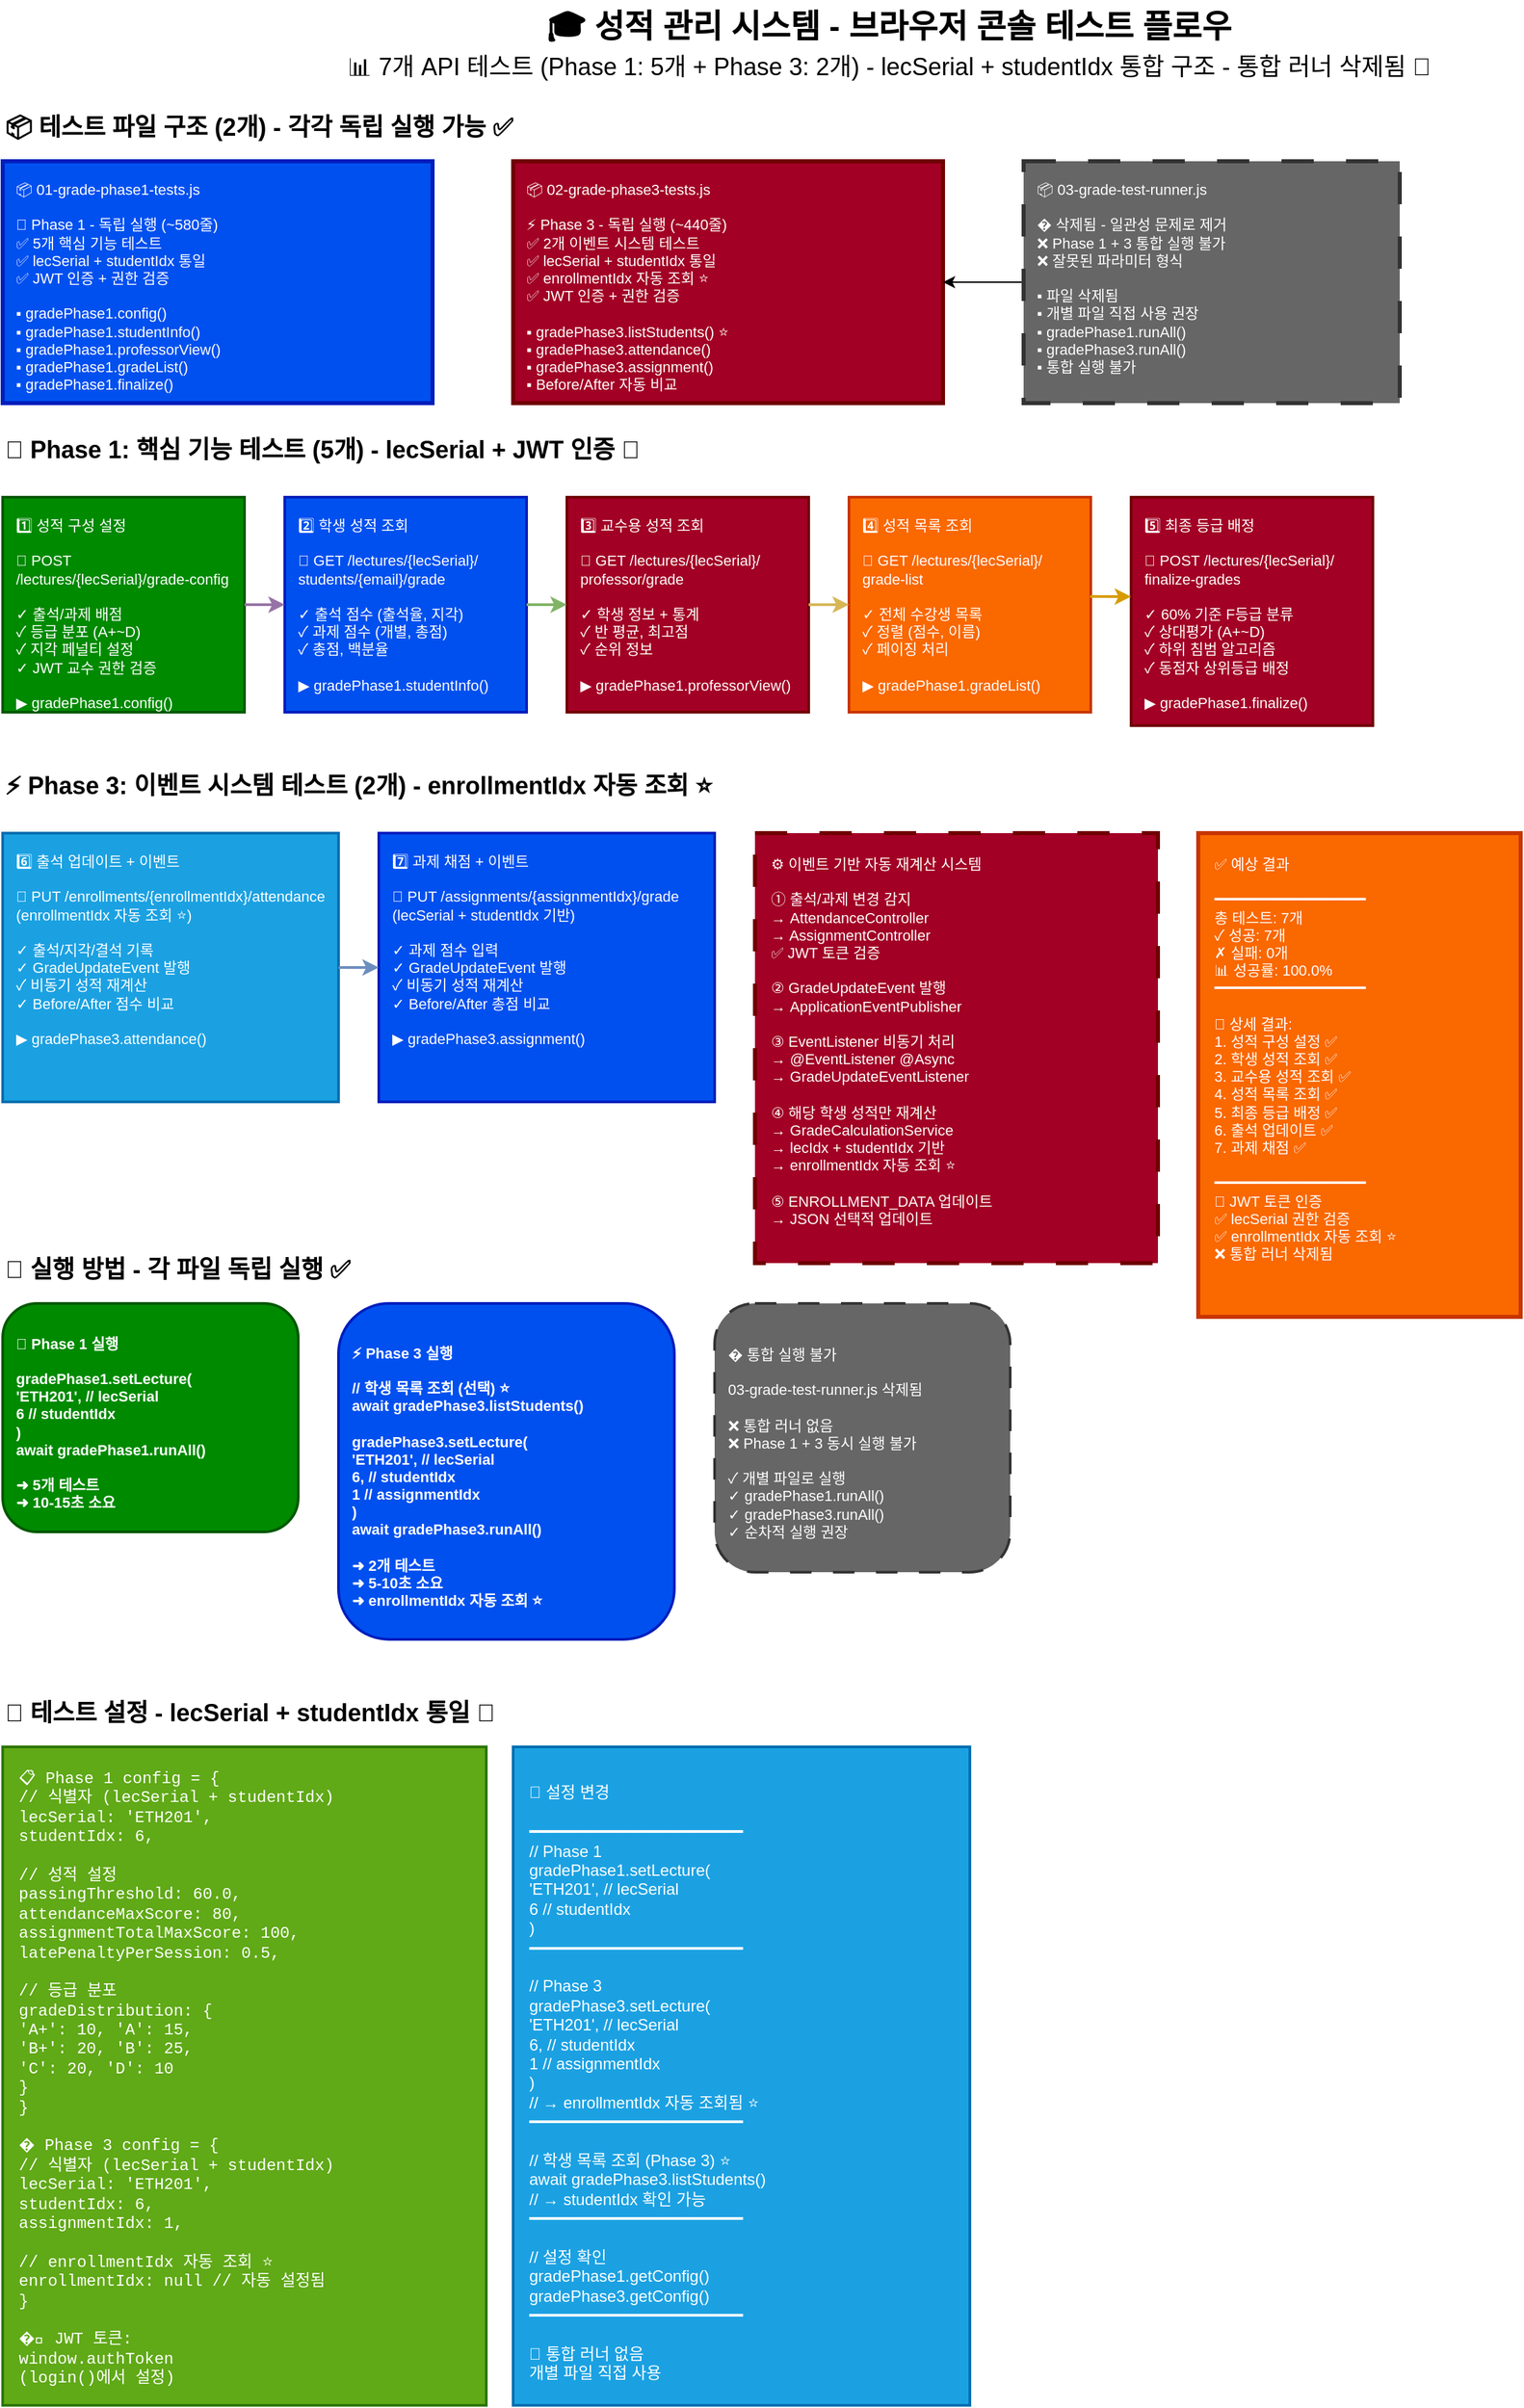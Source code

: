 <mxfile version="28.2.7">
  <diagram name="테스트플로우" id="test-flow">
    <mxGraphModel dx="1426" dy="777" grid="1" gridSize="10" guides="1" tooltips="1" connect="1" arrows="1" fold="1" page="1" pageScale="1" pageWidth="1400" pageHeight="1100" background="light-dark(#FFFFFF,#FFFFFF)" math="0" shadow="0">
      <root>
        <mxCell id="0" />
        <mxCell id="1" parent="0" />
        <mxCell id="title" value="🎓 성적 관리 시스템 - 브라우저 콘솔 테스트 플로우" style="text;html=1;strokeColor=none;fillColor=none;align=center;verticalAlign=middle;whiteSpace=wrap;rounded=0;fontSize=24;fontStyle=1;fontColor=light-dark(#000000,#000000);" parent="1" vertex="1">
          <mxGeometry x="300" y="20" width="800" height="40" as="geometry" />
        </mxCell>
        <mxCell id="subtitle" value="📊 7개 API 테스트 (Phase 1: 5개 + Phase 3: 2개) - lecSerial + studentIdx 통합 구조 - 통합 러너 삭제됨 🚫" style="text;html=1;strokeColor=none;fillColor=none;align=center;verticalAlign=middle;whiteSpace=wrap;rounded=0;fontSize=18;fontColor=light-dark(#000000,#000000);labelBackgroundColor=none;" parent="1" vertex="1">
          <mxGeometry x="270" y="60" width="860" height="20" as="geometry" />
        </mxCell>
        <mxCell id="module-title" value="📦 테스트 파일 구조 (2개) - 각각 독립 실행 가능 ✅" style="text;html=1;strokeColor=none;fillColor=none;align=left;verticalAlign=middle;whiteSpace=wrap;rounded=0;fontSize=18;fontStyle=1;fontColor=light-dark(#000000,#000000);" parent="1" vertex="1">
          <mxGeometry x="40" y="100" width="550" height="30" as="geometry" />
        </mxCell>
        <mxCell id="module1" value="📦 01-grade-phase1-tests.js&#xa;&#xa;🎯 Phase 1 - 독립 실행 (~580줄)&#xa;✅ 5개 핵심 기능 테스트&#xa;✅ lecSerial + studentIdx 통일&#xa;✅ JWT 인증 + 권한 검증&#xa;&#xa;▪ gradePhase1.config()&#xa;▪ gradePhase1.studentInfo()&#xa;▪ gradePhase1.professorView()&#xa;▪ gradePhase1.gradeList()&#xa;▪ gradePhase1.finalize()" style="rounded=0;whiteSpace=wrap;html=1;fillColor=#0050ef;strokeColor=#001DBC;strokeWidth=3;fontSize=11;align=left;verticalAlign=top;fontColor=#ffffff;spacingLeft=8;spacingTop=8;" parent="1" vertex="1">
          <mxGeometry x="40" y="140" width="320" height="180" as="geometry" />
        </mxCell>
        <mxCell id="module2" value="📦 02-grade-phase3-tests.js&#xa;&#xa;⚡ Phase 3 - 독립 실행 (~440줄)&#xa;✅ 2개 이벤트 시스템 테스트&#xa;✅ lecSerial + studentIdx 통일&#xa;✅ enrollmentIdx 자동 조회 ⭐&#xa;✅ JWT 인증 + 권한 검증&#xa;&#xa;▪ gradePhase3.listStudents() ⭐&#xa;▪ gradePhase3.attendance()&#xa;▪ gradePhase3.assignment()&#xa;▪ Before/After 자동 비교" style="rounded=0;whiteSpace=wrap;html=1;fillColor=#a20025;strokeColor=#6F0000;strokeWidth=3;fontSize=11;align=left;verticalAlign=top;fontColor=#ffffff;spacingLeft=8;spacingTop=8;" parent="1" vertex="1">
          <mxGeometry x="420" y="140" width="320" height="180" as="geometry" />
        </mxCell>
        <mxCell id="7sI1dyFYDF2QiaqFFNdB-1" value="" style="edgeStyle=orthogonalEdgeStyle;rounded=0;orthogonalLoop=1;jettySize=auto;html=1;" parent="1" source="module3" target="module2" edge="1">
          <mxGeometry relative="1" as="geometry" />
        </mxCell>
        <mxCell id="module3" value="📦 03-grade-test-runner.js&#xa;&#xa;� 삭제됨 - 일관성 문제로 제거&#xa;❌ Phase 1 + 3 통합 실행 불가&#xa;❌ 잘못된 파라미터 형식&#xa;&#xa;▪ 파일 삭제됨&#xa;▪ 개별 파일 직접 사용 권장&#xa;▪ gradePhase1.runAll()&#xa;▪ gradePhase3.runAll()&#xa;▪ 통합 실행 불가" style="rounded=0;whiteSpace=wrap;html=1;fillColor=#666666;strokeColor=#333333;strokeWidth=3;fontSize=11;align=left;verticalAlign=top;fontColor=#ffffff;spacingLeft=8;spacingTop=8;dashed=1;dashPattern=8 8;" parent="1" vertex="1">
          <mxGeometry x="800" y="140" width="280" height="180" as="geometry" />
        </mxCell>
        <mxCell id="phase1-title" value="🎯 Phase 1: 핵심 기능 테스트 (5개) - lecSerial + JWT 인증 🔐" style="text;html=1;strokeColor=none;fillColor=none;align=left;verticalAlign=middle;whiteSpace=wrap;rounded=0;fontSize=18;fontStyle=1;fontColor=light-dark(#000000,#000000);" parent="1" vertex="1">
          <mxGeometry x="40" y="340" width="600" height="30" as="geometry" />
        </mxCell>
        <mxCell id="test1" value="1️⃣ 성적 구성 설정&#xa;&#xa;📡 POST /lectures/{lecSerial}/grade-config&#xa;&#xa;✓ 출석/과제 배점&#xa;✓ 등급 분포 (A+~D)&#xa;✓ 지각 페널티 설정&#xa;✓ JWT 교수 권한 검증&#xa;&#xa;▶ gradePhase1.config()" style="rounded=0;whiteSpace=wrap;html=1;fillColor=#008a00;strokeColor=#005700;strokeWidth=2;fontSize=11;align=left;verticalAlign=top;fontColor=#ffffff;spacingLeft=8;spacingTop=8;" parent="1" vertex="1">
          <mxGeometry x="40" y="390" width="180" height="160" as="geometry" />
        </mxCell>
        <mxCell id="test2" value="2️⃣ 학생 성적 조회&#xa;&#xa;📡 GET /lectures/{lecSerial}/&#xa;    students/{email}/grade&#xa;&#xa;✓ 출석 점수 (출석율, 지각)&#xa;✓ 과제 점수 (개별, 총점)&#xa;✓ 총점, 백분율&#xa;&#xa;▶ gradePhase1.studentInfo()" style="rounded=0;whiteSpace=wrap;html=1;fillColor=#0050ef;strokeColor=#001DBC;strokeWidth=2;fontSize=11;align=left;verticalAlign=top;fontColor=#ffffff;spacingLeft=8;spacingTop=8;" parent="1" vertex="1">
          <mxGeometry x="250" y="390" width="180" height="160" as="geometry" />
        </mxCell>
        <mxCell id="test3" value="3️⃣ 교수용 성적 조회&#xa;&#xa;📡 GET /lectures/{lecSerial}/&#xa;    professor/grade&#xa;&#xa;✓ 학생 정보 + 통계&#xa;✓ 반 평균, 최고점&#xa;✓ 순위 정보&#xa;&#xa;▶ gradePhase1.professorView()" style="rounded=0;whiteSpace=wrap;html=1;fillColor=#a20025;strokeColor=#6F0000;strokeWidth=2;fontSize=11;align=left;verticalAlign=top;fontColor=#ffffff;spacingLeft=8;spacingTop=8;" parent="1" vertex="1">
          <mxGeometry x="460" y="390" width="180" height="160" as="geometry" />
        </mxCell>
        <mxCell id="test4" value="4️⃣ 성적 목록 조회&#xa;&#xa;📡 GET /lectures/{lecSerial}/&#xa;    grade-list&#xa;&#xa;✓ 전체 수강생 목록&#xa;✓ 정렬 (점수, 이름)&#xa;✓ 페이징 처리&#xa;&#xa;▶ gradePhase1.gradeList()" style="rounded=0;whiteSpace=wrap;html=1;fillColor=#fa6800;strokeColor=#C73500;strokeWidth=2;fontSize=11;align=left;verticalAlign=top;fontColor=#ffffff;spacingLeft=8;spacingTop=8;" parent="1" vertex="1">
          <mxGeometry x="670" y="390" width="180" height="160" as="geometry" />
        </mxCell>
        <mxCell id="test5" value="5️⃣ 최종 등급 배정&#xa;&#xa;📡 POST /lectures/{lecSerial}/&#xa;     finalize-grades&#xa;&#xa;✓ 60% 기준 F등급 분류&#xa;✓ 상대평가 (A+~D)&#xa;✓ 하위 침범 알고리즘&#xa;✓ 동점자 상위등급 배정&#xa;&#xa;▶ gradePhase1.finalize()" style="rounded=0;whiteSpace=wrap;html=1;fillColor=#a20025;strokeColor=#6F0000;strokeWidth=2;fontSize=11;align=left;verticalAlign=top;fontColor=#ffffff;spacingLeft=8;spacingTop=8;" parent="1" vertex="1">
          <mxGeometry x="880" y="390" width="180" height="170" as="geometry" />
        </mxCell>
        <mxCell id="phase3-title" value="⚡ Phase 3: 이벤트 시스템 테스트 (2개) - enrollmentIdx 자동 조회 ⭐" style="text;html=1;strokeColor=none;fillColor=none;align=left;verticalAlign=middle;whiteSpace=wrap;rounded=0;fontSize=18;fontStyle=1;fontColor=light-dark(#000000,#000000);" parent="1" vertex="1">
          <mxGeometry x="40" y="590" width="700" height="30" as="geometry" />
        </mxCell>
        <mxCell id="test6" value="6️⃣ 출석 업데이트 + 이벤트&#xa;&#xa;📡 PUT /enrollments/{enrollmentIdx}/attendance&#xa;   (enrollmentIdx 자동 조회 ⭐)&#xa;&#xa;✓ 출석/지각/결석 기록&#xa;✓ GradeUpdateEvent 발행&#xa;✓ 비동기 성적 재계산&#xa;✓ Before/After 점수 비교&#xa;&#xa;▶ gradePhase3.attendance()" style="rounded=0;whiteSpace=wrap;html=1;fillColor=#1ba1e2;strokeColor=#006EAF;strokeWidth=2;fontSize=11;align=left;verticalAlign=top;fontColor=#ffffff;spacingLeft=8;spacingTop=8;" parent="1" vertex="1">
          <mxGeometry x="40" y="640" width="250" height="200" as="geometry" />
        </mxCell>
        <mxCell id="test7" value="7️⃣ 과제 채점 + 이벤트&#xa;&#xa;📡 PUT /assignments/{assignmentIdx}/grade&#xa;   (lecSerial + studentIdx 기반)&#xa;&#xa;✓ 과제 점수 입력&#xa;✓ GradeUpdateEvent 발행&#xa;✓ 비동기 성적 재계산&#xa;✓ Before/After 총점 비교&#xa;&#xa;▶ gradePhase3.assignment()" style="rounded=0;whiteSpace=wrap;html=1;fillColor=#0050ef;strokeColor=#001DBC;strokeWidth=2;fontSize=11;align=left;verticalAlign=top;fontColor=#ffffff;spacingLeft=8;spacingTop=8;" parent="1" vertex="1">
          <mxGeometry x="320" y="640" width="250" height="200" as="geometry" />
        </mxCell>
        <mxCell id="event-box" value="⚙️ 이벤트 기반 자동 재계산 시스템&#xa;&#xa;① 출석/과제 변경 감지&#xa;   → AttendanceController&#xa;   → AssignmentController&#xa;   ✅ JWT 토큰 검증&#xa;&#xa;② GradeUpdateEvent 발행&#xa;   → ApplicationEventPublisher&#xa;&#xa;③ EventListener 비동기 처리&#xa;   → @EventListener @Async&#xa;   → GradeUpdateEventListener&#xa;&#xa;④ 해당 학생 성적만 재계산&#xa;   → GradeCalculationService&#xa;   → lecIdx + studentIdx 기반&#xa;   → enrollmentIdx 자동 조회 ⭐&#xa;&#xa;⑤ ENROLLMENT_DATA 업데이트&#xa;   → JSON 선택적 업데이트" style="rounded=0;whiteSpace=wrap;html=1;fillColor=#a20025;strokeColor=#6F0000;strokeWidth=3;fontSize=11;align=left;verticalAlign=top;fontColor=#ffffff;dashed=1;dashPattern=8 8;spacingLeft=10;spacingTop=10;" parent="1" vertex="1">
          <mxGeometry x="600" y="640" width="300" height="320" as="geometry" />
        </mxCell>
        <mxCell id="execution-title" value="🚀 실행 방법 - 각 파일 독립 실행 ✅" style="text;html=1;strokeColor=none;fillColor=none;align=left;verticalAlign=middle;whiteSpace=wrap;rounded=0;fontSize=18;fontStyle=1;fontColor=light-dark(#000000,#000000);" parent="1" vertex="1">
          <mxGeometry x="40" y="950" width="450" height="30" as="geometry" />
        </mxCell>
        <mxCell id="exec1" value="🎯 Phase 1 실행&#xa;&#xa;gradePhase1.setLecture(&#xa;  &#39;ETH201&#39;, // lecSerial&#xa;  6           // studentIdx&#xa;)&#xa;await gradePhase1.runAll()&#xa;&#xa;➜ 5개 테스트&#xa;➜ 10-15초 소요" style="rounded=1;whiteSpace=wrap;html=1;fillColor=#008a00;strokeColor=#005700;strokeWidth=2;fontSize=11;fontStyle=1;fontColor=#ffffff;spacingLeft=8;spacingTop=8;align=left;" parent="1" vertex="1">
          <mxGeometry x="40" y="990" width="220" height="170" as="geometry" />
        </mxCell>
        <mxCell id="exec2" value="⚡ Phase 3 실행&#xa;&#xa;// 학생 목록 조회 (선택) ⭐&#xa;await gradePhase3.listStudents()&#xa;&#xa;gradePhase3.setLecture(&#xa;  &#39;ETH201&#39;, // lecSerial&#xa;  6,          // studentIdx&#xa;  1           // assignmentIdx&#xa;)&#xa;await gradePhase3.runAll()&#xa;&#xa;➜ 2개 테스트&#xa;➜ 5-10초 소요&#xa;➜ enrollmentIdx 자동 조회 ⭐" style="rounded=1;whiteSpace=wrap;html=1;fillColor=#0050ef;strokeColor=#001DBC;strokeWidth=2;fontSize=11;fontStyle=1;fontColor=#ffffff;spacingLeft=8;spacingTop=8;align=left;" parent="1" vertex="1">
          <mxGeometry x="290" y="990" width="250" height="250" as="geometry" />
        </mxCell>
        <mxCell id="exec3" value="� 통합 실행 불가&#xa;&#xa;03-grade-test-runner.js 삭제됨&#xa;&#xa;❌ 통합 러너 없음&#xa;❌ Phase 1 + 3 동시 실행 불가&#xa;&#xa;✓ 개별 파일로 실행&#xa;✓ gradePhase1.runAll()&#xa;✓ gradePhase3.runAll()&#xa;✓ 순차적 실행 권장" style="rounded=1;whiteSpace=wrap;html=1;fillColor=#666666;strokeColor=#333333;strokeWidth=2;fontSize=11;align=left;fontColor=#ffffff;spacingLeft=8;spacingTop=8;dashed=1;dashPattern=8 8;" parent="1" vertex="1">
          <mxGeometry x="570" y="990" width="220" height="200" as="geometry" />
        </mxCell>
        <mxCell id="result-box" value="✅ 예상 결과&#xa;&#xa;━━━━━━━━━━━━━━━━━&#xa;총 테스트: 7개&#xa;✓ 성공: 7개&#xa;✗ 실패: 0개&#xa;📊 성공률: 100.0%&#xa;━━━━━━━━━━━━━━━━━&#xa;&#xa;📝 상세 결과:&#xa;   1. 성적 구성 설정 ✅&#xa;   2. 학생 성적 조회 ✅&#xa;   3. 교수용 성적 조회 ✅&#xa;   4. 성적 목록 조회 ✅&#xa;   5. 최종 등급 배정 ✅&#xa;   6. 출석 업데이트 ✅&#xa;   7. 과제 채점 ✅&#xa;&#xa;━━━━━━━━━━━━━━━━━&#xa;🔐 JWT 토큰 인증&#xa;✅ lecSerial 권한 검증&#xa;✅ enrollmentIdx 자동 조회 ⭐&#xa;❌ 통합 러너 삭제됨" style="rounded=0;whiteSpace=wrap;html=1;fillColor=#fa6800;strokeColor=#C73500;strokeWidth=3;fontSize=11;align=left;verticalAlign=top;fontColor=#ffffff;spacingLeft=10;spacingTop=10;" parent="1" vertex="1">
          <mxGeometry x="930" y="640" width="240" height="360" as="geometry" />
        </mxCell>
        <mxCell id="flow-arrow1" value="" style="endArrow=classic;html=1;rounded=0;strokeWidth=2;strokeColor=#9673A6;exitX=1;exitY=0.5;exitDx=0;exitDy=0;entryX=0;entryY=0.5;entryDx=0;entryDy=0;edgeStyle=orthogonalEdgeStyle;fontColor=#000000;" parent="1" source="test1" target="test2" edge="1">
          <mxGeometry width="50" height="50" relative="1" as="geometry">
            <mxPoint x="220" y="440" as="sourcePoint" />
            <mxPoint x="250" y="440" as="targetPoint" />
          </mxGeometry>
        </mxCell>
        <mxCell id="flow-arrow2" value="" style="endArrow=classic;html=1;rounded=0;strokeWidth=2;strokeColor=#82B366;exitX=1;exitY=0.5;exitDx=0;exitDy=0;entryX=0;entryY=0.5;entryDx=0;entryDy=0;edgeStyle=orthogonalEdgeStyle;fontColor=#000000;" parent="1" source="test2" target="test3" edge="1">
          <mxGeometry width="50" height="50" relative="1" as="geometry">
            <mxPoint x="430" y="440" as="sourcePoint" />
            <mxPoint x="460" y="440" as="targetPoint" />
          </mxGeometry>
        </mxCell>
        <mxCell id="flow-arrow3" value="" style="endArrow=classic;html=1;rounded=0;strokeWidth=2;strokeColor=#D6B656;exitX=1;exitY=0.5;exitDx=0;exitDy=0;entryX=0;entryY=0.5;entryDx=0;entryDy=0;edgeStyle=orthogonalEdgeStyle;fontColor=#000000;" parent="1" source="test3" target="test4" edge="1">
          <mxGeometry width="50" height="50" relative="1" as="geometry">
            <mxPoint x="640" y="440" as="sourcePoint" />
            <mxPoint x="670" y="440" as="targetPoint" />
          </mxGeometry>
        </mxCell>
        <mxCell id="flow-arrow4" value="" style="endArrow=classic;html=1;rounded=0;strokeWidth=2;strokeColor=#D79B00;edgeStyle=orthogonalEdgeStyle;fontColor=#000000;exitX=0.997;exitY=0.462;exitDx=0;exitDy=0;exitPerimeter=0;" parent="1" source="test4" edge="1">
          <mxGeometry width="50" height="50" relative="1" as="geometry">
            <mxPoint x="850" y="440" as="sourcePoint" />
            <mxPoint x="880" y="464" as="targetPoint" />
            <Array as="points">
              <mxPoint x="880" y="464" />
            </Array>
          </mxGeometry>
        </mxCell>
        <mxCell id="event-arrow1" value="" style="endArrow=classic;html=1;rounded=0;strokeWidth=2;strokeColor=#6C8EBF;exitX=1;exitY=0.5;exitDx=0;exitDy=0;entryX=0;entryY=0.5;entryDx=0;entryDy=0;edgeStyle=orthogonalEdgeStyle;fontColor=#000000;" parent="1" source="test6" target="test7" edge="1">
          <mxGeometry width="50" height="50" relative="1" as="geometry">
            <mxPoint x="260" y="695" as="sourcePoint" />
            <mxPoint x="300" y="695" as="targetPoint" />
          </mxGeometry>
        </mxCell>
        <mxCell id="data-flow" value="💾 테스트 설정 - lecSerial + studentIdx 통일 🔐" style="text;html=1;strokeColor=none;fillColor=none;align=left;verticalAlign=middle;whiteSpace=wrap;rounded=0;fontSize=18;fontStyle=1;fontColor=light-dark(#000000,#000000);" parent="1" vertex="1">
          <mxGeometry x="40" y="1280" width="550" height="30" as="geometry" />
        </mxCell>
        <mxCell id="data-box" value="&lt;font style=&quot;font-size: 12px;&quot;&gt;📋 Phase 1 config = {&#xa;  // 식별자 (lecSerial + studentIdx)&#xa;  lecSerial: &#39;ETH201&#39;,&#xa;  studentIdx: 6,&#xa;  &#xa;  // 성적 설정&#xa;  passingThreshold: 60.0,&#xa;  attendanceMaxScore: 80,&#xa;  assignmentTotalMaxScore: 100,&#xa;  latePenaltyPerSession: 0.5,&#xa;  &#xa;  // 등급 분포&#xa;  gradeDistribution: {&#xa;    &#39;A+&#39;: 10, &#39;A&#39;: 15,&#xa;    &#39;B+&#39;: 20, &#39;B&#39;: 25,&#xa;    &#39;C&#39;: 20, &#39;D&#39;: 10&#xa;  }&#xa;}&#xa;&#xa;� Phase 3 config = {&#xa;  // 식별자 (lecSerial + studentIdx)&#xa;  lecSerial: &#39;ETH201&#39;,&#xa;  studentIdx: 6,&#xa;  assignmentIdx: 1,&#xa;  &#xa;  // enrollmentIdx 자동 조회 ⭐&#xa;  enrollmentIdx: null  // 자동 설정됨&#xa;}&#xa;&#xa;�🔐 JWT 토큰:&#xa;  window.authToken&#xa;  (login()에서 설정)&lt;/font&gt;" style="rounded=0;whiteSpace=wrap;html=1;fillColor=#60a917;strokeColor=#2D7600;strokeWidth=2;fontSize=10;align=left;verticalAlign=top;fontFamily=Courier New;fontColor=#ffffff;spacingLeft=10;spacingTop=10;" parent="1" vertex="1">
          <mxGeometry x="40" y="1320" width="360" height="490" as="geometry" />
        </mxCell>
        <mxCell id="modify-box" value="&lt;font style=&quot;font-size: 12px;&quot;&gt;🔧 설정 변경&#xa;&#xa;━━━━━━━━━━━━━━━━━━━━━━&#xa;// Phase 1&#xa;gradePhase1.setLecture(&#xa;  &#39;ETH201&#39;,  // lecSerial&#xa;  6           // studentIdx&#xa;)&#xa;━━━━━━━━━━━━━━━━━━━━━━&#xa;&#xa;// Phase 3&#xa;gradePhase3.setLecture(&#xa;  &#39;ETH201&#39;,   // lecSerial&#xa;  6,           // studentIdx&#xa;  1            // assignmentIdx&#xa;)&#xa;// → enrollmentIdx 자동 조회됨 ⭐&#xa;━━━━━━━━━━━━━━━━━━━━━━&#xa;&#xa;// 학생 목록 조회 (Phase 3) ⭐&#xa;await gradePhase3.listStudents()&#xa;// → studentIdx 확인 가능&#xa;━━━━━━━━━━━━━━━━━━━━━━&#xa;&#xa;// 설정 확인&#xa;gradePhase1.getConfig()&#xa;gradePhase3.getConfig()&#xa;━━━━━━━━━━━━━━━━━━━━━━&#xa;&#xa;🚫 통합 러너 없음&#xa;개별 파일 직접 사용&lt;/font&gt;" style="rounded=0;whiteSpace=wrap;html=1;fillColor=#1ba1e2;strokeColor=#006EAF;strokeWidth=2;fontSize=10;align=left;fontColor=#ffffff;spacingLeft=10;spacingTop=10;" parent="1" vertex="1">
          <mxGeometry x="420" y="1320" width="340" height="490" as="geometry" />
        </mxCell>
      </root>
    </mxGraphModel>
  </diagram>
</mxfile>
